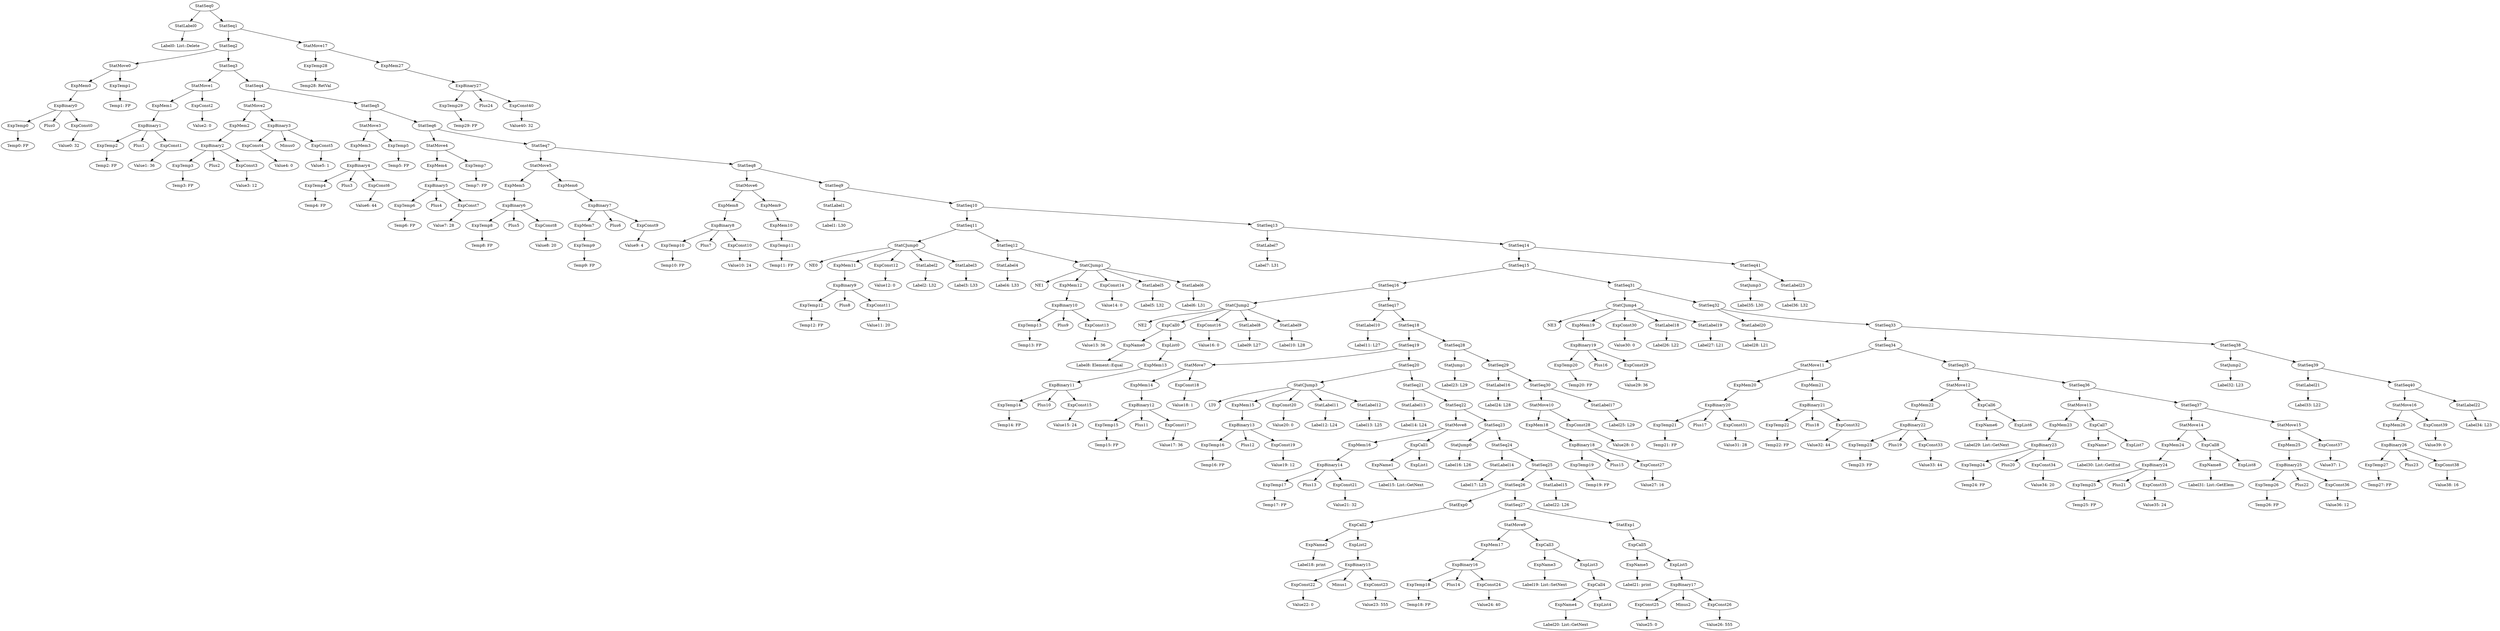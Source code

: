 digraph {
	ordering = out;
	ExpMem27 -> ExpBinary27;
	ExpConst40 -> "Value40: 32";
	ExpTemp29 -> "Temp29: FP";
	StatMove17 -> ExpTemp28;
	StatMove17 -> ExpMem27;
	StatJump3 -> "Label35: L30";
	StatSeq40 -> StatMove16;
	StatSeq40 -> StatLabel22;
	ExpConst39 -> "Value39: 0";
	ExpConst38 -> "Value38: 16";
	ExpBinary26 -> ExpTemp27;
	ExpBinary26 -> Plus23;
	ExpBinary26 -> ExpConst38;
	ExpTemp27 -> "Temp27: FP";
	StatSeq39 -> StatLabel21;
	StatSeq39 -> StatSeq40;
	StatLabel21 -> "Label33: L22";
	StatSeq38 -> StatJump2;
	StatSeq38 -> StatSeq39;
	StatJump2 -> "Label32: L23";
	ExpConst37 -> "Value37: 1";
	StatMove15 -> ExpMem25;
	StatMove15 -> ExpConst37;
	ExpMem25 -> ExpBinary25;
	ExpTemp26 -> "Temp26: FP";
	ExpCall8 -> ExpName8;
	ExpCall8 -> ExpList8;
	StatMove14 -> ExpMem24;
	StatMove14 -> ExpCall8;
	ExpMem24 -> ExpBinary24;
	ExpConst35 -> "Value35: 24";
	ExpTemp25 -> "Temp25: FP";
	ExpCall7 -> ExpName7;
	ExpCall7 -> ExpList7;
	ExpName7 -> "Label30: List::GetEnd";
	StatMove13 -> ExpMem23;
	StatMove13 -> ExpCall7;
	ExpBinary25 -> ExpTemp26;
	ExpBinary25 -> Plus22;
	ExpBinary25 -> ExpConst36;
	ExpMem23 -> ExpBinary23;
	StatMove16 -> ExpMem26;
	StatMove16 -> ExpConst39;
	ExpBinary23 -> ExpTemp24;
	ExpBinary23 -> Plus20;
	ExpBinary23 -> ExpConst34;
	StatLabel10 -> "Label11: L27";
	StatSeq16 -> StatCJump2;
	StatSeq16 -> StatSeq17;
	StatSeq7 -> StatMove5;
	StatSeq7 -> StatSeq8;
	ExpConst27 -> "Value27: 16";
	ExpConst19 -> "Value19: 12";
	StatMove12 -> ExpMem22;
	StatMove12 -> ExpCall6;
	ExpName0 -> "Label8: Element::Equal";
	ExpTemp20 -> "Temp20: FP";
	ExpMem12 -> ExpBinary10;
	ExpBinary10 -> ExpTemp13;
	ExpBinary10 -> Plus9;
	ExpBinary10 -> ExpConst13;
	ExpTemp13 -> "Temp13: FP";
	ExpConst34 -> "Value34: 20";
	StatCJump1 -> NE1;
	StatCJump1 -> ExpMem12;
	StatCJump1 -> ExpConst14;
	StatCJump1 -> StatLabel5;
	StatCJump1 -> StatLabel6;
	ExpCall3 -> ExpName3;
	ExpCall3 -> ExpList3;
	ExpConst25 -> "Value25: 0";
	StatLabel2 -> "Label2: L32";
	StatMove5 -> ExpMem5;
	StatMove5 -> ExpMem6;
	ExpConst14 -> "Value14: 0";
	ExpConst9 -> "Value9: 4";
	StatSeq36 -> StatMove13;
	StatSeq36 -> StatSeq37;
	ExpMem11 -> ExpBinary9;
	StatMove11 -> ExpMem20;
	StatMove11 -> ExpMem21;
	ExpConst11 -> "Value11: 20";
	StatCJump0 -> NE0;
	StatCJump0 -> ExpMem11;
	StatCJump0 -> ExpConst12;
	StatCJump0 -> StatLabel2;
	StatCJump0 -> StatLabel3;
	StatSeq9 -> StatLabel1;
	StatSeq9 -> StatSeq10;
	StatLabel1 -> "Label1: L30";
	ExpMem10 -> ExpTemp11;
	ExpTemp10 -> "Temp10: FP";
	ExpConst30 -> "Value30: 0";
	ExpCall6 -> ExpName6;
	ExpCall6 -> ExpList6;
	StatLabel23 -> "Label36: L32";
	StatCJump2 -> NE2;
	StatCJump2 -> ExpCall0;
	StatCJump2 -> ExpConst16;
	StatCJump2 -> StatLabel8;
	StatCJump2 -> StatLabel9;
	ExpTemp16 -> "Temp16: FP";
	ExpConst16 -> "Value16: 0";
	ExpMem6 -> ExpBinary7;
	ExpTemp14 -> "Temp14: FP";
	StatLabel6 -> "Label6: L31";
	ExpTemp12 -> "Temp12: FP";
	ExpCall0 -> ExpName0;
	ExpCall0 -> ExpList0;
	StatLabel18 -> "Label26: L22";
	StatSeq13 -> StatLabel7;
	StatSeq13 -> StatSeq14;
	ExpConst3 -> "Value3: 12";
	ExpTemp17 -> "Temp17: FP";
	ExpTemp23 -> "Temp23: FP";
	ExpBinary27 -> ExpTemp29;
	ExpBinary27 -> Plus24;
	ExpBinary27 -> ExpConst40;
	StatMove1 -> ExpMem1;
	StatMove1 -> ExpConst2;
	StatLabel9 -> "Label10: L28";
	StatLabel4 -> "Label4: L33";
	StatSeq23 -> StatJump0;
	StatSeq23 -> StatSeq24;
	ExpConst36 -> "Value36: 12";
	StatSeq5 -> StatMove3;
	StatSeq5 -> StatSeq6;
	ExpConst12 -> "Value12: 0";
	ExpBinary24 -> ExpTemp25;
	ExpBinary24 -> Plus21;
	ExpBinary24 -> ExpConst35;
	ExpBinary9 -> ExpTemp12;
	ExpBinary9 -> Plus8;
	ExpBinary9 -> ExpConst11;
	StatSeq14 -> StatSeq15;
	StatSeq14 -> StatSeq41;
	ExpMem13 -> ExpBinary11;
	StatCJump4 -> NE3;
	StatCJump4 -> ExpMem19;
	StatCJump4 -> ExpConst30;
	StatCJump4 -> StatLabel18;
	StatCJump4 -> StatLabel19;
	ExpTemp8 -> "Temp8: FP";
	ExpMem15 -> ExpBinary13;
	ExpConst32 -> "Value32: 44";
	ExpConst1 -> "Value1: 36";
	StatLabel12 -> "Label13: L25";
	ExpBinary0 -> ExpTemp0;
	ExpBinary0 -> Plus0;
	ExpBinary0 -> ExpConst0;
	ExpBinary11 -> ExpTemp14;
	ExpBinary11 -> Plus10;
	ExpBinary11 -> ExpConst15;
	ExpBinary14 -> ExpTemp17;
	ExpBinary14 -> Plus13;
	ExpBinary14 -> ExpConst21;
	StatMove0 -> ExpMem0;
	StatMove0 -> ExpTemp1;
	StatJump1 -> "Label23: L29";
	ExpConst15 -> "Value15: 24";
	StatSeq3 -> StatMove1;
	StatSeq3 -> StatSeq4;
	ExpConst13 -> "Value13: 36";
	ExpMem7 -> ExpTemp9;
	ExpBinary3 -> ExpConst4;
	ExpBinary3 -> Minus0;
	ExpBinary3 -> ExpConst5;
	StatSeq8 -> StatMove6;
	StatSeq8 -> StatSeq9;
	ExpMem8 -> ExpBinary8;
	StatSeq6 -> StatMove4;
	StatSeq6 -> StatSeq7;
	ExpTemp11 -> "Temp11: FP";
	StatSeq0 -> StatLabel0;
	StatSeq0 -> StatSeq1;
	ExpConst23 -> "Value23: 555";
	ExpMem21 -> ExpBinary21;
	ExpTemp1 -> "Temp1: FP";
	ExpBinary4 -> ExpTemp4;
	ExpBinary4 -> Plus3;
	ExpBinary4 -> ExpConst6;
	StatLabel5 -> "Label5: L32";
	StatSeq12 -> StatLabel4;
	StatSeq12 -> StatCJump1;
	ExpTemp4 -> "Temp4: FP";
	ExpTemp5 -> "Temp5: FP";
	ExpBinary17 -> ExpConst25;
	ExpBinary17 -> Minus2;
	ExpBinary17 -> ExpConst26;
	StatSeq17 -> StatLabel10;
	StatSeq17 -> StatSeq18;
	ExpTemp19 -> "Temp19: FP";
	StatSeq1 -> StatSeq2;
	StatSeq1 -> StatMove17;
	StatSeq30 -> StatMove10;
	StatSeq30 -> StatLabel17;
	ExpBinary22 -> ExpTemp23;
	ExpBinary22 -> Plus19;
	ExpBinary22 -> ExpConst33;
	ExpName8 -> "Label31: List::GetElem";
	StatMove2 -> ExpMem2;
	StatMove2 -> ExpBinary3;
	ExpBinary13 -> ExpTemp16;
	ExpBinary13 -> Plus12;
	ExpBinary13 -> ExpConst19;
	StatLabel11 -> "Label12: L24";
	ExpBinary1 -> ExpTemp2;
	ExpBinary1 -> Plus1;
	ExpBinary1 -> ExpConst1;
	ExpConst10 -> "Value10: 24";
	ExpMem26 -> ExpBinary26;
	StatLabel16 -> "Label24: L28";
	StatSeq4 -> StatMove2;
	StatSeq4 -> StatSeq5;
	ExpMem0 -> ExpBinary0;
	ExpBinary6 -> ExpTemp8;
	ExpBinary6 -> Plus5;
	ExpBinary6 -> ExpConst8;
	ExpBinary2 -> ExpTemp3;
	ExpBinary2 -> Plus2;
	ExpBinary2 -> ExpConst3;
	ExpMem16 -> ExpBinary14;
	ExpMem1 -> ExpBinary1;
	ExpConst31 -> "Value31: 28";
	ExpMem9 -> ExpMem10;
	ExpConst6 -> "Value6: 44";
	ExpTemp2 -> "Temp2: FP";
	StatExp0 -> ExpCall2;
	ExpTemp0 -> "Temp0: FP";
	StatLabel7 -> "Label7: L31";
	ExpConst0 -> "Value0: 32";
	ExpMem3 -> ExpBinary4;
	StatLabel0 -> "Label0: List::Delete";
	ExpConst24 -> "Value24: 40";
	ExpBinary8 -> ExpTemp10;
	ExpBinary8 -> Plus7;
	ExpBinary8 -> ExpConst10;
	ExpConst5 -> "Value5: 1";
	StatSeq26 -> StatExp0;
	StatSeq26 -> StatSeq27;
	ExpMem2 -> ExpBinary2;
	StatSeq11 -> StatCJump0;
	StatSeq11 -> StatSeq12;
	ExpBinary7 -> ExpMem7;
	ExpBinary7 -> Plus6;
	ExpBinary7 -> ExpConst9;
	ExpBinary5 -> ExpTemp6;
	ExpBinary5 -> Plus4;
	ExpBinary5 -> ExpConst7;
	ExpConst4 -> "Value4: 0";
	ExpCall4 -> ExpName4;
	ExpCall4 -> ExpList4;
	ExpTemp15 -> "Temp15: FP";
	StatMove6 -> ExpMem8;
	StatMove6 -> ExpMem9;
	ExpBinary12 -> ExpTemp15;
	ExpBinary12 -> Plus11;
	ExpBinary12 -> ExpConst17;
	ExpConst26 -> "Value26: 555";
	ExpConst18 -> "Value18: 1";
	ExpName5 -> "Label21: print";
	ExpConst17 -> "Value17: 36";
	StatSeq31 -> StatCJump4;
	StatSeq31 -> StatSeq32;
	ExpMem14 -> ExpBinary12;
	ExpTemp7 -> "Temp7: FP";
	StatMove7 -> ExpMem14;
	StatMove7 -> ExpConst18;
	StatSeq2 -> StatMove0;
	StatSeq2 -> StatSeq3;
	StatLabel13 -> "Label14: L24";
	StatSeq21 -> StatLabel13;
	StatSeq21 -> StatSeq22;
	ExpName1 -> "Label15: List::GetNext";
	StatLabel20 -> "Label28: L21";
	ExpMem19 -> ExpBinary19;
	ExpCall1 -> ExpName1;
	ExpCall1 -> ExpList1;
	StatSeq19 -> StatMove7;
	StatSeq19 -> StatSeq20;
	StatSeq22 -> StatMove8;
	StatSeq22 -> StatSeq23;
	StatJump0 -> "Label16: L26";
	StatSeq10 -> StatSeq11;
	StatSeq10 -> StatSeq13;
	StatLabel14 -> "Label17: L25";
	StatSeq24 -> StatLabel14;
	StatSeq24 -> StatSeq25;
	ExpName2 -> "Label18: print";
	ExpConst2 -> "Value2: 0";
	ExpCall2 -> ExpName2;
	ExpCall2 -> ExpList2;
	StatSeq20 -> StatCJump3;
	StatSeq20 -> StatSeq21;
	ExpBinary15 -> ExpConst22;
	ExpBinary15 -> Minus1;
	ExpBinary15 -> ExpConst23;
	ExpList0 -> ExpMem13;
	ExpConst22 -> "Value22: 0";
	StatSeq34 -> StatMove11;
	StatSeq34 -> StatSeq35;
	ExpList2 -> ExpBinary15;
	ExpTemp22 -> "Temp22: FP";
	ExpBinary16 -> ExpTemp18;
	ExpBinary16 -> Plus14;
	ExpBinary16 -> ExpConst24;
	ExpTemp18 -> "Temp18: FP";
	ExpConst28 -> "Value28: 0";
	ExpMem17 -> ExpBinary16;
	StatMove4 -> ExpMem4;
	StatMove4 -> ExpTemp7;
	StatMove9 -> ExpMem17;
	StatMove9 -> ExpCall3;
	ExpName3 -> "Label19: List::SetNext";
	ExpName4 -> "Label20: List::GetNext";
	ExpList3 -> ExpCall4;
	StatLabel19 -> "Label27: L21";
	ExpTemp28 -> "Temp28: RetVal";
	StatMove8 -> ExpMem16;
	StatMove8 -> ExpCall1;
	StatSeq32 -> StatLabel20;
	StatSeq32 -> StatSeq33;
	ExpBinary20 -> ExpTemp21;
	ExpBinary20 -> Plus17;
	ExpBinary20 -> ExpConst31;
	ExpTemp9 -> "Temp9: FP";
	StatSeq27 -> StatMove9;
	StatSeq27 -> StatExp1;
	ExpCall5 -> ExpName5;
	ExpCall5 -> ExpList5;
	StatCJump3 -> LT0;
	StatCJump3 -> ExpMem15;
	StatCJump3 -> ExpConst20;
	StatCJump3 -> StatLabel11;
	StatCJump3 -> StatLabel12;
	ExpBinary21 -> ExpTemp22;
	ExpBinary21 -> Plus18;
	ExpBinary21 -> ExpConst32;
	ExpTemp24 -> "Temp24: FP";
	ExpList5 -> ExpBinary17;
	StatExp1 -> ExpCall5;
	StatMove3 -> ExpMem3;
	StatMove3 -> ExpTemp5;
	StatSeq25 -> StatSeq26;
	StatSeq25 -> StatLabel15;
	StatLabel15 -> "Label22: L26";
	StatSeq41 -> StatJump3;
	StatSeq41 -> StatLabel23;
	StatLabel3 -> "Label3: L33";
	StatSeq18 -> StatSeq19;
	StatSeq18 -> StatSeq28;
	StatSeq28 -> StatJump1;
	StatSeq28 -> StatSeq29;
	ExpConst20 -> "Value20: 0";
	StatSeq29 -> StatLabel16;
	StatSeq29 -> StatSeq30;
	StatSeq37 -> StatMove14;
	StatSeq37 -> StatMove15;
	ExpTemp3 -> "Temp3: FP";
	StatLabel8 -> "Label9: L27";
	ExpTemp6 -> "Temp6: FP";
	ExpBinary18 -> ExpTemp19;
	ExpBinary18 -> Plus15;
	ExpBinary18 -> ExpConst27;
	ExpMem18 -> ExpBinary18;
	ExpMem4 -> ExpBinary5;
	StatMove10 -> ExpMem18;
	StatMove10 -> ExpConst28;
	ExpConst8 -> "Value8: 20";
	StatLabel17 -> "Label25: L29";
	ExpConst29 -> "Value29: 36";
	StatSeq33 -> StatSeq34;
	StatSeq33 -> StatSeq38;
	StatSeq15 -> StatSeq16;
	StatSeq15 -> StatSeq31;
	StatLabel22 -> "Label34: L23";
	ExpBinary19 -> ExpTemp20;
	ExpBinary19 -> Plus16;
	ExpBinary19 -> ExpConst29;
	ExpConst7 -> "Value7: 28";
	ExpTemp21 -> "Temp21: FP";
	ExpMem20 -> ExpBinary20;
	ExpConst21 -> "Value21: 32";
	ExpConst33 -> "Value33: 44";
	ExpMem5 -> ExpBinary6;
	ExpMem22 -> ExpBinary22;
	ExpName6 -> "Label29: List::GetNext";
	StatSeq35 -> StatMove12;
	StatSeq35 -> StatSeq36;
}

